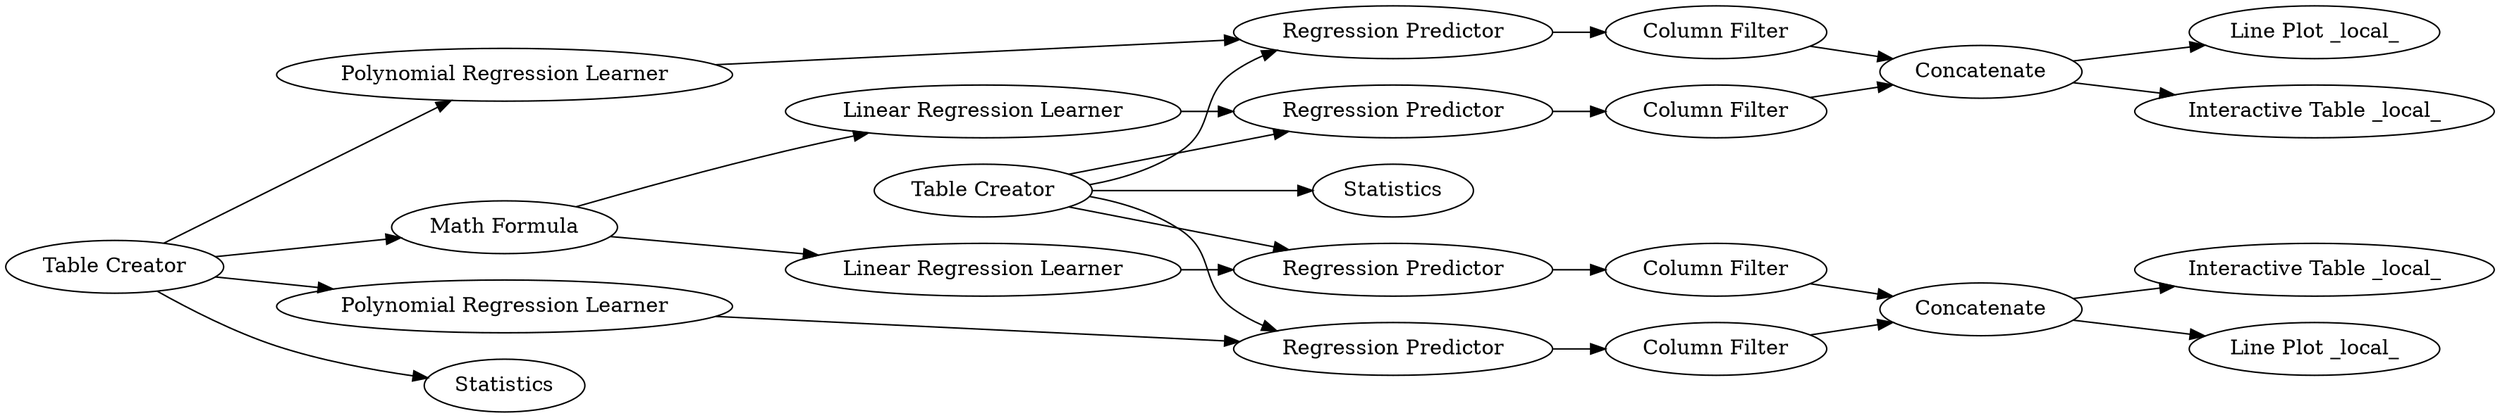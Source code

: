 digraph {
	1 [label="Table Creator"]
	7 [label="Linear Regression Learner"]
	9 [label="Regression Predictor"]
	14 [label=Statistics]
	25 [label="Table Creator"]
	28 [label="Polynomial Regression Learner"]
	29 [label="Regression Predictor"]
	31 [label="Linear Regression Learner"]
	32 [label="Regression Predictor"]
	35 [label="Math Formula"]
	38 [label="Regression Predictor"]
	41 [label="Polynomial Regression Learner"]
	42 [label=Statistics]
	47 [label=Concatenate]
	48 [label="Column Filter"]
	49 [label="Column Filter"]
	50 [label="Column Filter"]
	51 [label="Column Filter"]
	52 [label=Concatenate]
	55 [label="Interactive Table _local_"]
	56 [label="Line Plot _local_"]
	57 [label="Line Plot _local_"]
	58 [label="Interactive Table _local_"]
	1 -> 9
	1 -> 14
	1 -> 29
	1 -> 32
	1 -> 38
	7 -> 9
	9 -> 48
	25 -> 28
	25 -> 41
	25 -> 42
	25 -> 35
	28 -> 29
	29 -> 49
	31 -> 32
	32 -> 50
	35 -> 7
	35 -> 31
	38 -> 51
	41 -> 38
	47 -> 56
	47 -> 58
	48 -> 47
	49 -> 47
	50 -> 52
	51 -> 52
	52 -> 55
	52 -> 57
	rankdir=LR
}
